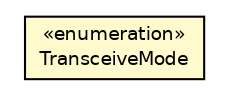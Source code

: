 #!/usr/local/bin/dot
#
# Class diagram 
# Generated by UMLGraph version R5_7_2-3-gee82a7 (http://www.umlgraph.org/)
#

digraph G {
	edge [fontname="Helvetica",fontsize=10,labelfontname="Helvetica",labelfontsize=10];
	node [fontname="Helvetica",fontsize=10,shape=plaintext];
	nodesep=0.25;
	ranksep=0.5;
	// com.st.st25sdk.RFReaderInterface.TransceiveMode
	c13860 [label=<<table title="com.st.st25sdk.RFReaderInterface.TransceiveMode" border="0" cellborder="1" cellspacing="0" cellpadding="2" port="p" bgcolor="lemonChiffon" href="./RFReaderInterface.TransceiveMode.html">
		<tr><td><table border="0" cellspacing="0" cellpadding="1">
<tr><td align="center" balign="center"> &#171;enumeration&#187; </td></tr>
<tr><td align="center" balign="center"> TransceiveMode </td></tr>
		</table></td></tr>
		</table>>, URL="./RFReaderInterface.TransceiveMode.html", fontname="Helvetica", fontcolor="black", fontsize=9.0];
}

